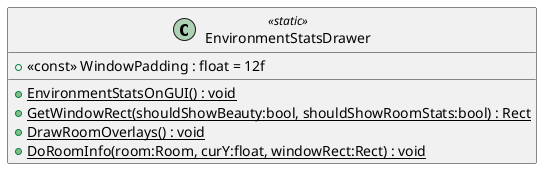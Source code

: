 @startuml
class EnvironmentStatsDrawer <<static>> {
    + <<const>> WindowPadding : float = 12f
    + {static} EnvironmentStatsOnGUI() : void
    + {static} GetWindowRect(shouldShowBeauty:bool, shouldShowRoomStats:bool) : Rect
    + {static} DrawRoomOverlays() : void
    + {static} DoRoomInfo(room:Room, curY:float, windowRect:Rect) : void
}
@enduml
